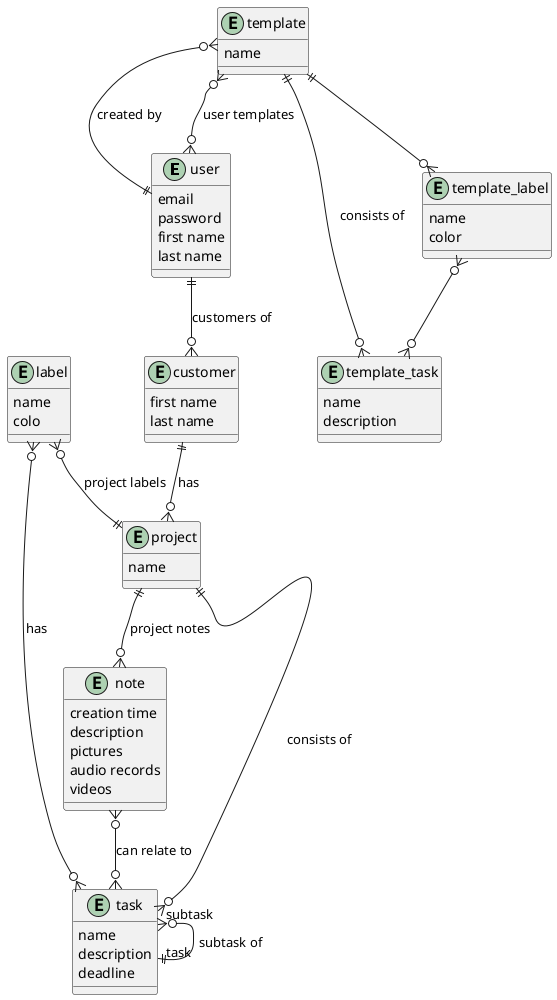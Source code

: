@startuml

entity user {
    email
    password
    first name
    last name
}

entity project {
    name
}

entity template {
    name
}

entity template_task {
    name
    description
}

entity template_label {
    name
    color
}

entity customer {
    first name
    last name
}

entity task {
    name
    description
    deadline
}

entity label {
    name
    colo
}

entity note {
    creation time
    description
    pictures
    audio records
    videos
}

user ||--o{ customer : customers of
customer ||--o{ project : has

task "subtask" }o--|| "task" task : subtask of
label }o--o{ task : has

label }o--|| project : project labels

project ||--o{ note : project notes
note }o--o{ task : can relate to

project ||--o{ task : consists of

template }o--|| user : created by
template }o--o{ user : user templates
template ||--o{ template_task : consists of
template ||--o{ template_label
template_label }o--o{ template_task

@enduml